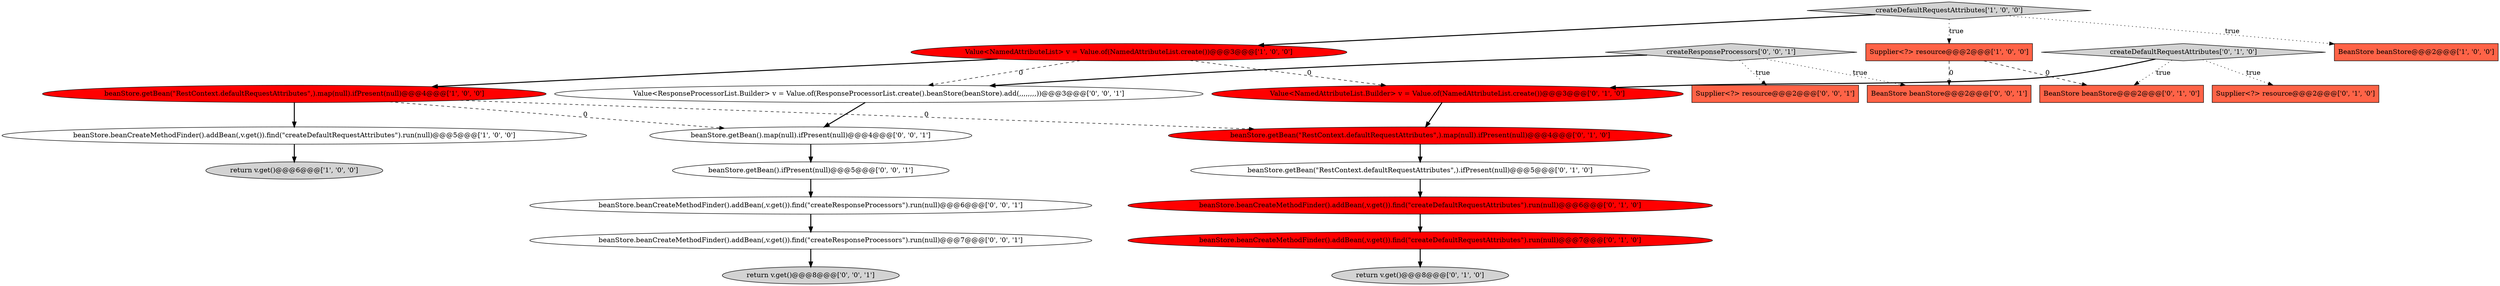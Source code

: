 digraph {
4 [style = filled, label = "Value<NamedAttributeList> v = Value.of(NamedAttributeList.create())@@@3@@@['1', '0', '0']", fillcolor = red, shape = ellipse image = "AAA1AAABBB1BBB"];
5 [style = filled, label = "Supplier<?> resource@@@2@@@['1', '0', '0']", fillcolor = tomato, shape = box image = "AAA1AAABBB1BBB"];
1 [style = filled, label = "return v.get()@@@6@@@['1', '0', '0']", fillcolor = lightgray, shape = ellipse image = "AAA0AAABBB1BBB"];
19 [style = filled, label = "return v.get()@@@8@@@['0', '0', '1']", fillcolor = lightgray, shape = ellipse image = "AAA0AAABBB3BBB"];
12 [style = filled, label = "beanStore.beanCreateMethodFinder().addBean(,v.get()).find(\"createDefaultRequestAttributes\").run(null)@@@7@@@['0', '1', '0']", fillcolor = red, shape = ellipse image = "AAA1AAABBB2BBB"];
10 [style = filled, label = "beanStore.getBean(\"RestContext.defaultRequestAttributes\",).ifPresent(null)@@@5@@@['0', '1', '0']", fillcolor = white, shape = ellipse image = "AAA0AAABBB2BBB"];
3 [style = filled, label = "createDefaultRequestAttributes['1', '0', '0']", fillcolor = lightgray, shape = diamond image = "AAA0AAABBB1BBB"];
6 [style = filled, label = "beanStore.beanCreateMethodFinder().addBean(,v.get()).find(\"createDefaultRequestAttributes\").run(null)@@@5@@@['1', '0', '0']", fillcolor = white, shape = ellipse image = "AAA0AAABBB1BBB"];
24 [style = filled, label = "beanStore.beanCreateMethodFinder().addBean(,v.get()).find(\"createResponseProcessors\").run(null)@@@6@@@['0', '0', '1']", fillcolor = white, shape = ellipse image = "AAA0AAABBB3BBB"];
8 [style = filled, label = "beanStore.beanCreateMethodFinder().addBean(,v.get()).find(\"createDefaultRequestAttributes\").run(null)@@@6@@@['0', '1', '0']", fillcolor = red, shape = ellipse image = "AAA1AAABBB2BBB"];
11 [style = filled, label = "createDefaultRequestAttributes['0', '1', '0']", fillcolor = lightgray, shape = diamond image = "AAA0AAABBB2BBB"];
14 [style = filled, label = "Value<NamedAttributeList.Builder> v = Value.of(NamedAttributeList.create())@@@3@@@['0', '1', '0']", fillcolor = red, shape = ellipse image = "AAA1AAABBB2BBB"];
15 [style = filled, label = "return v.get()@@@8@@@['0', '1', '0']", fillcolor = lightgray, shape = ellipse image = "AAA0AAABBB2BBB"];
21 [style = filled, label = "Supplier<?> resource@@@2@@@['0', '0', '1']", fillcolor = tomato, shape = box image = "AAA0AAABBB3BBB"];
2 [style = filled, label = "beanStore.getBean(\"RestContext.defaultRequestAttributes\",).map(null).ifPresent(null)@@@4@@@['1', '0', '0']", fillcolor = red, shape = ellipse image = "AAA1AAABBB1BBB"];
18 [style = filled, label = "beanStore.beanCreateMethodFinder().addBean(,v.get()).find(\"createResponseProcessors\").run(null)@@@7@@@['0', '0', '1']", fillcolor = white, shape = ellipse image = "AAA0AAABBB3BBB"];
23 [style = filled, label = "beanStore.getBean().map(null).ifPresent(null)@@@4@@@['0', '0', '1']", fillcolor = white, shape = ellipse image = "AAA0AAABBB3BBB"];
20 [style = filled, label = "createResponseProcessors['0', '0', '1']", fillcolor = lightgray, shape = diamond image = "AAA0AAABBB3BBB"];
16 [style = filled, label = "beanStore.getBean().ifPresent(null)@@@5@@@['0', '0', '1']", fillcolor = white, shape = ellipse image = "AAA0AAABBB3BBB"];
0 [style = filled, label = "BeanStore beanStore@@@2@@@['1', '0', '0']", fillcolor = tomato, shape = box image = "AAA0AAABBB1BBB"];
9 [style = filled, label = "beanStore.getBean(\"RestContext.defaultRequestAttributes\",).map(null).ifPresent(null)@@@4@@@['0', '1', '0']", fillcolor = red, shape = ellipse image = "AAA1AAABBB2BBB"];
13 [style = filled, label = "BeanStore beanStore@@@2@@@['0', '1', '0']", fillcolor = tomato, shape = box image = "AAA1AAABBB2BBB"];
7 [style = filled, label = "Supplier<?> resource@@@2@@@['0', '1', '0']", fillcolor = tomato, shape = box image = "AAA0AAABBB2BBB"];
17 [style = filled, label = "Value<ResponseProcessorList.Builder> v = Value.of(ResponseProcessorList.create().beanStore(beanStore).add(,,,,,,,,))@@@3@@@['0', '0', '1']", fillcolor = white, shape = ellipse image = "AAA0AAABBB3BBB"];
22 [style = filled, label = "BeanStore beanStore@@@2@@@['0', '0', '1']", fillcolor = tomato, shape = box image = "AAA0AAABBB3BBB"];
5->13 [style = dashed, label="0"];
11->7 [style = dotted, label="true"];
2->23 [style = dashed, label="0"];
23->16 [style = bold, label=""];
20->17 [style = bold, label=""];
4->17 [style = dashed, label="0"];
11->14 [style = bold, label=""];
2->6 [style = bold, label=""];
16->24 [style = bold, label=""];
12->15 [style = bold, label=""];
18->19 [style = bold, label=""];
4->2 [style = bold, label=""];
11->13 [style = dotted, label="true"];
9->10 [style = bold, label=""];
20->21 [style = dotted, label="true"];
24->18 [style = bold, label=""];
3->4 [style = bold, label=""];
17->23 [style = bold, label=""];
6->1 [style = bold, label=""];
3->5 [style = dotted, label="true"];
10->8 [style = bold, label=""];
2->9 [style = dashed, label="0"];
3->0 [style = dotted, label="true"];
14->9 [style = bold, label=""];
4->14 [style = dashed, label="0"];
20->22 [style = dotted, label="true"];
8->12 [style = bold, label=""];
5->22 [style = dashed, label="0"];
}

